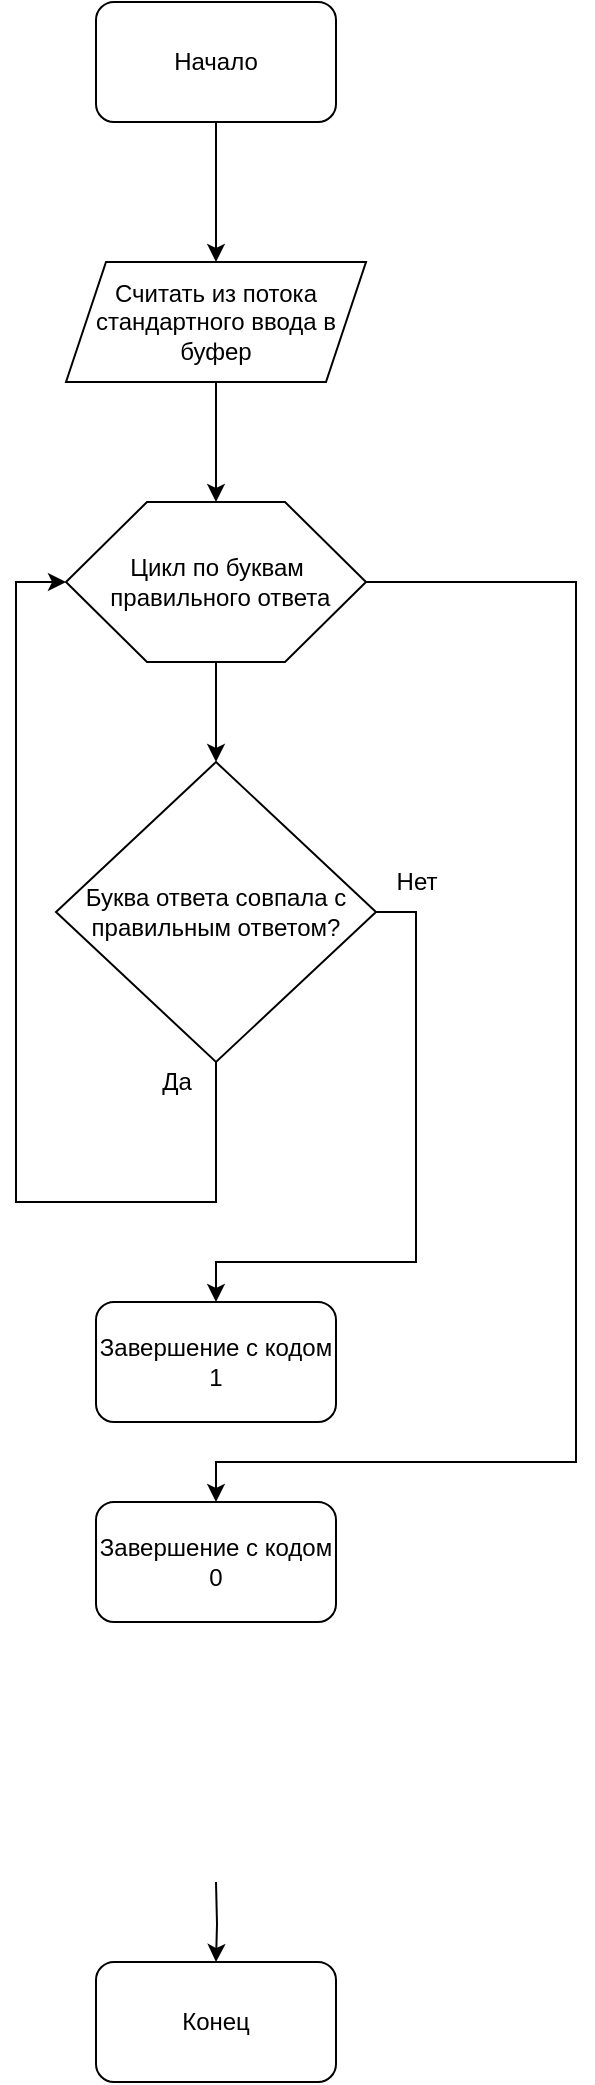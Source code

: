 <mxfile version="17.4.2" type="device"><diagram id="huPjPmymryUEzJ2-SYEM" name="Page-1"><mxGraphModel dx="1102" dy="865" grid="1" gridSize="10" guides="1" tooltips="1" connect="1" arrows="1" fold="1" page="1" pageScale="1" pageWidth="827" pageHeight="1169" math="0" shadow="0"><root><mxCell id="0"/><mxCell id="1" parent="0"/><mxCell id="_xDI34VFj-Ocvbj8-6Wp-4" style="edgeStyle=orthogonalEdgeStyle;rounded=0;orthogonalLoop=1;jettySize=auto;html=1;entryX=0.5;entryY=0;entryDx=0;entryDy=0;" parent="1" source="_xDI34VFj-Ocvbj8-6Wp-2" target="_xDI34VFj-Ocvbj8-6Wp-40" edge="1"><mxGeometry relative="1" as="geometry"><mxPoint x="510" y="180" as="targetPoint"/></mxGeometry></mxCell><mxCell id="_xDI34VFj-Ocvbj8-6Wp-2" value="Начало" style="rounded=1;whiteSpace=wrap;html=1;" parent="1" vertex="1"><mxGeometry x="450" y="390" width="120" height="60" as="geometry"/></mxCell><mxCell id="_xDI34VFj-Ocvbj8-6Wp-20" style="edgeStyle=orthogonalEdgeStyle;rounded=0;orthogonalLoop=1;jettySize=auto;html=1;entryX=0.5;entryY=0;entryDx=0;entryDy=0;exitX=0.5;exitY=1;exitDx=0;exitDy=0;" parent="1" source="_xDI34VFj-Ocvbj8-6Wp-40" target="_xDI34VFj-Ocvbj8-6Wp-19" edge="1"><mxGeometry relative="1" as="geometry"><mxPoint x="510" y="580" as="sourcePoint"/></mxGeometry></mxCell><mxCell id="_xDI34VFj-Ocvbj8-6Wp-23" style="edgeStyle=orthogonalEdgeStyle;rounded=0;orthogonalLoop=1;jettySize=auto;html=1;entryX=0;entryY=0.5;entryDx=0;entryDy=0;" parent="1" source="_xDI34VFj-Ocvbj8-6Wp-16" target="_xDI34VFj-Ocvbj8-6Wp-19" edge="1"><mxGeometry relative="1" as="geometry"><Array as="points"><mxPoint x="510" y="990"/><mxPoint x="410" y="990"/><mxPoint x="410" y="680"/></Array></mxGeometry></mxCell><mxCell id="_xDI34VFj-Ocvbj8-6Wp-31" style="edgeStyle=orthogonalEdgeStyle;rounded=0;orthogonalLoop=1;jettySize=auto;html=1;entryX=0.5;entryY=0;entryDx=0;entryDy=0;" parent="1" source="_xDI34VFj-Ocvbj8-6Wp-16" target="DcSuqiPPuCUjMh9PYI5V-1" edge="1"><mxGeometry relative="1" as="geometry"><Array as="points"><mxPoint x="610" y="845"/><mxPoint x="610" y="1020"/><mxPoint x="510" y="1020"/></Array><mxPoint x="570" y="1070" as="targetPoint"/></mxGeometry></mxCell><mxCell id="_xDI34VFj-Ocvbj8-6Wp-16" value="Буква ответа совпала с правильным ответом?" style="rhombus;whiteSpace=wrap;html=1;" parent="1" vertex="1"><mxGeometry x="430" y="770" width="160" height="150" as="geometry"/></mxCell><mxCell id="_xDI34VFj-Ocvbj8-6Wp-22" style="edgeStyle=orthogonalEdgeStyle;rounded=0;orthogonalLoop=1;jettySize=auto;html=1;entryX=0.5;entryY=0;entryDx=0;entryDy=0;" parent="1" source="_xDI34VFj-Ocvbj8-6Wp-19" target="_xDI34VFj-Ocvbj8-6Wp-16" edge="1"><mxGeometry relative="1" as="geometry"/></mxCell><mxCell id="_xDI34VFj-Ocvbj8-6Wp-33" style="edgeStyle=orthogonalEdgeStyle;rounded=0;orthogonalLoop=1;jettySize=auto;html=1;entryX=0.5;entryY=0;entryDx=0;entryDy=0;" parent="1" source="_xDI34VFj-Ocvbj8-6Wp-19" target="DcSuqiPPuCUjMh9PYI5V-2" edge="1"><mxGeometry relative="1" as="geometry"><Array as="points"><mxPoint x="690" y="680"/><mxPoint x="690" y="1120"/><mxPoint x="510" y="1120"/></Array><mxPoint x="570" y="1170" as="targetPoint"/></mxGeometry></mxCell><mxCell id="_xDI34VFj-Ocvbj8-6Wp-19" value="" style="verticalLabelPosition=bottom;verticalAlign=top;html=1;shape=hexagon;perimeter=hexagonPerimeter2;arcSize=6;size=0.27;" parent="1" vertex="1"><mxGeometry x="435" y="640" width="150" height="80" as="geometry"/></mxCell><mxCell id="_xDI34VFj-Ocvbj8-6Wp-21" value="Цикл по буквам&lt;br&gt;&amp;nbsp;правильного ответа" style="text;html=1;align=center;verticalAlign=middle;resizable=0;points=[];autosize=1;strokeColor=none;fillColor=none;" parent="1" vertex="1"><mxGeometry x="445" y="665" width="130" height="30" as="geometry"/></mxCell><mxCell id="_xDI34VFj-Ocvbj8-6Wp-24" value="Да" style="text;html=1;align=center;verticalAlign=middle;resizable=0;points=[];autosize=1;strokeColor=none;fillColor=none;" parent="1" vertex="1"><mxGeometry x="475" y="920" width="30" height="20" as="geometry"/></mxCell><mxCell id="_xDI34VFj-Ocvbj8-6Wp-25" value="Нет" style="text;html=1;align=center;verticalAlign=middle;resizable=0;points=[];autosize=1;strokeColor=none;fillColor=none;" parent="1" vertex="1"><mxGeometry x="590" y="820" width="40" height="20" as="geometry"/></mxCell><mxCell id="_xDI34VFj-Ocvbj8-6Wp-39" style="edgeStyle=orthogonalEdgeStyle;rounded=0;orthogonalLoop=1;jettySize=auto;html=1;entryX=0.5;entryY=0;entryDx=0;entryDy=0;" parent="1" target="_xDI34VFj-Ocvbj8-6Wp-38" edge="1"><mxGeometry relative="1" as="geometry"><mxPoint x="510" y="1330" as="sourcePoint"/></mxGeometry></mxCell><mxCell id="_xDI34VFj-Ocvbj8-6Wp-38" value="Конец" style="rounded=1;whiteSpace=wrap;html=1;" parent="1" vertex="1"><mxGeometry x="450" y="1370" width="120" height="60" as="geometry"/></mxCell><mxCell id="_xDI34VFj-Ocvbj8-6Wp-40" value="&lt;span&gt;Считать из потока стандартного ввода в буфер&lt;/span&gt;" style="shape=parallelogram;perimeter=parallelogramPerimeter;whiteSpace=wrap;html=1;fixedSize=1;" parent="1" vertex="1"><mxGeometry x="435" y="520" width="150" height="60" as="geometry"/></mxCell><mxCell id="DcSuqiPPuCUjMh9PYI5V-1" value="Завершение с кодом 1" style="rounded=1;whiteSpace=wrap;html=1;" vertex="1" parent="1"><mxGeometry x="450" y="1040" width="120" height="60" as="geometry"/></mxCell><mxCell id="DcSuqiPPuCUjMh9PYI5V-2" value="&lt;span&gt;Завершение с кодом 0&lt;/span&gt;" style="rounded=1;whiteSpace=wrap;html=1;" vertex="1" parent="1"><mxGeometry x="450" y="1140" width="120" height="60" as="geometry"/></mxCell></root></mxGraphModel></diagram></mxfile>